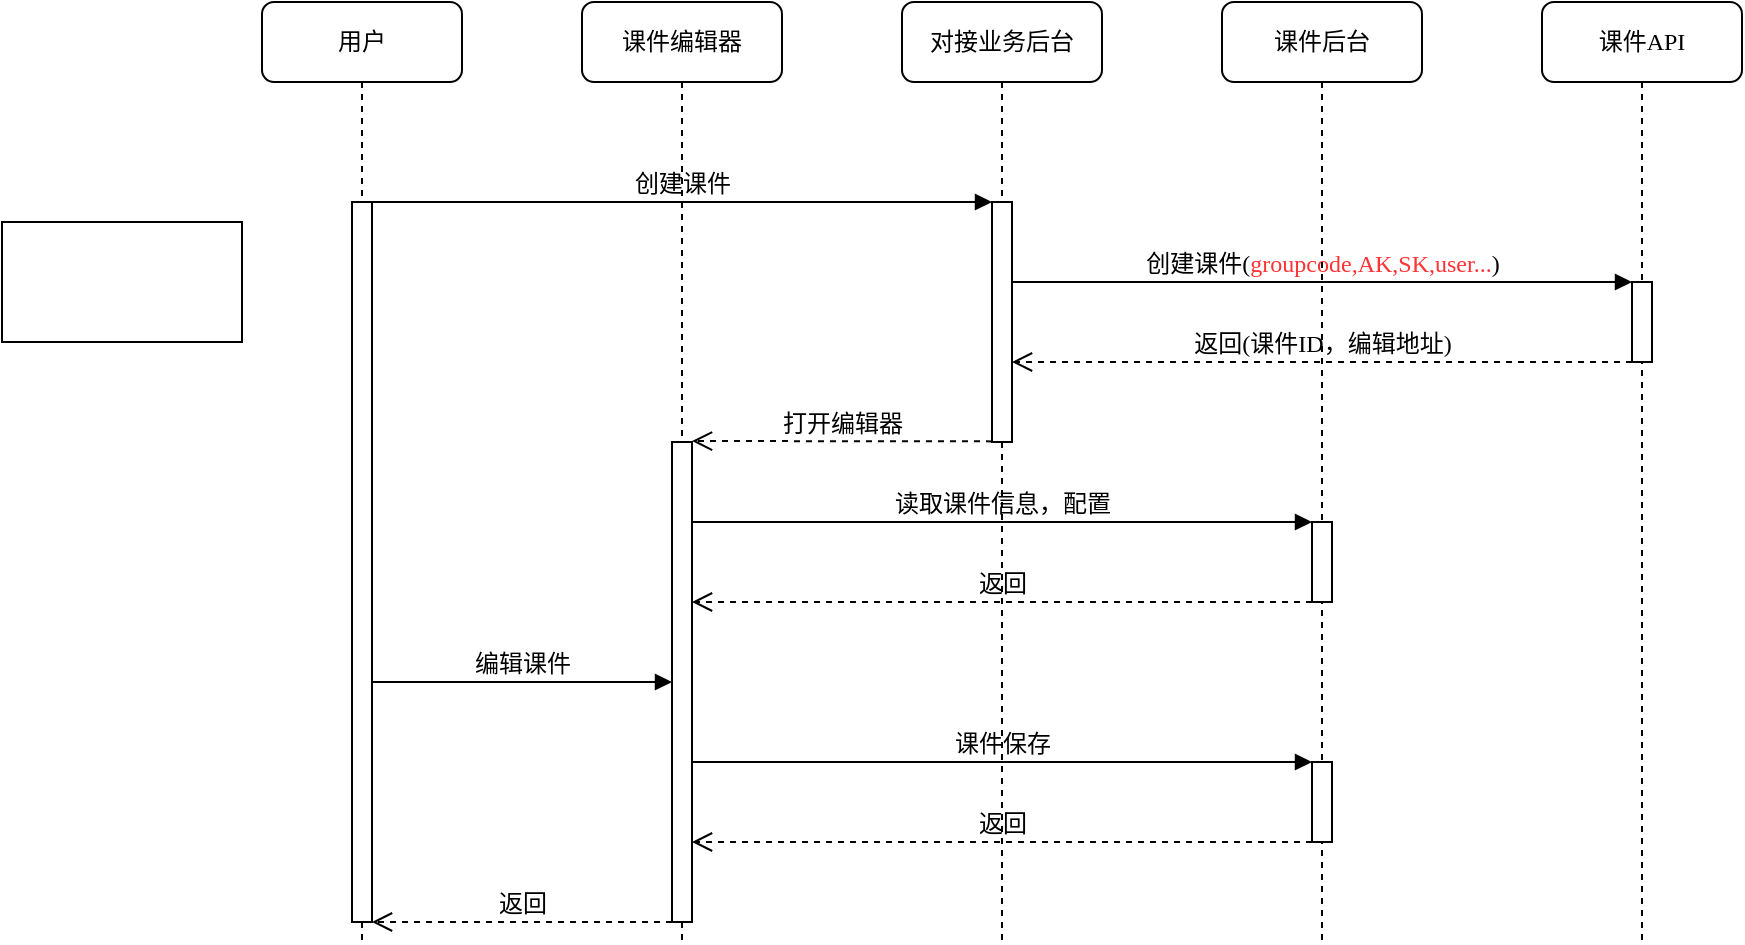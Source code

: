 <mxfile version="21.3.8" type="github">
  <diagram name="第 1 页" id="E05Ltvb_8k6aoxSRjsTi">
    <mxGraphModel dx="1930" dy="551" grid="1" gridSize="10" guides="1" tooltips="1" connect="1" arrows="1" fold="1" page="1" pageScale="1" pageWidth="827" pageHeight="1169" math="0" shadow="0">
      <root>
        <mxCell id="0" />
        <mxCell id="1" parent="0" />
        <mxCell id="wpOEHZqx33qmMmasa-VJ-4" value="课件后台" style="shape=umlLifeline;perimeter=lifelinePerimeter;whiteSpace=wrap;html=1;container=1;collapsible=0;recursiveResize=0;outlineConnect=0;rounded=1;shadow=0;comic=0;labelBackgroundColor=none;strokeWidth=1;fontFamily=Verdana;fontSize=12;align=center;" vertex="1" parent="1">
          <mxGeometry x="560" y="80" width="100" height="470" as="geometry" />
        </mxCell>
        <mxCell id="wpOEHZqx33qmMmasa-VJ-32" value="" style="html=1;points=[];perimeter=orthogonalPerimeter;rounded=0;shadow=0;comic=0;labelBackgroundColor=none;strokeWidth=1;fontFamily=Verdana;fontSize=12;align=center;" vertex="1" parent="wpOEHZqx33qmMmasa-VJ-4">
          <mxGeometry x="45" y="260" width="10" height="40" as="geometry" />
        </mxCell>
        <mxCell id="wpOEHZqx33qmMmasa-VJ-36" value="" style="html=1;points=[];perimeter=orthogonalPerimeter;rounded=0;shadow=0;comic=0;labelBackgroundColor=none;strokeWidth=1;fontFamily=Verdana;fontSize=12;align=center;" vertex="1" parent="wpOEHZqx33qmMmasa-VJ-4">
          <mxGeometry x="45" y="380" width="10" height="40" as="geometry" />
        </mxCell>
        <mxCell id="wpOEHZqx33qmMmasa-VJ-9" value="课件编辑器" style="shape=umlLifeline;perimeter=lifelinePerimeter;whiteSpace=wrap;html=1;container=1;collapsible=0;recursiveResize=0;outlineConnect=0;rounded=1;shadow=0;comic=0;labelBackgroundColor=none;strokeWidth=1;fontFamily=Verdana;fontSize=12;align=center;" vertex="1" parent="1">
          <mxGeometry x="240" y="80" width="100" height="470" as="geometry" />
        </mxCell>
        <mxCell id="wpOEHZqx33qmMmasa-VJ-5" value="" style="html=1;points=[];perimeter=orthogonalPerimeter;rounded=0;shadow=0;comic=0;labelBackgroundColor=none;strokeWidth=1;fontFamily=Verdana;fontSize=12;align=center;" vertex="1" parent="wpOEHZqx33qmMmasa-VJ-9">
          <mxGeometry x="45" y="220" width="10" height="240" as="geometry" />
        </mxCell>
        <mxCell id="wpOEHZqx33qmMmasa-VJ-34" value="编辑课件" style="html=1;verticalAlign=bottom;endArrow=block;labelBackgroundColor=none;fontFamily=Verdana;fontSize=12;edgeStyle=elbowEdgeStyle;elbow=vertical;entryX=-0.209;entryY=0;entryDx=0;entryDy=0;entryPerimeter=0;" edge="1" parent="wpOEHZqx33qmMmasa-VJ-9">
          <mxGeometry x="-0.002" relative="1" as="geometry">
            <mxPoint x="-105" y="340" as="sourcePoint" />
            <Array as="points">
              <mxPoint x="-48.41" y="340" />
              <mxPoint x="-38.41" y="400" />
              <mxPoint x="1.59" y="410" />
              <mxPoint x="-18.41" y="370" />
              <mxPoint x="-98.41" y="260" />
            </Array>
            <mxPoint x="45" y="340" as="targetPoint" />
            <mxPoint as="offset" />
          </mxGeometry>
        </mxCell>
        <mxCell id="wpOEHZqx33qmMmasa-VJ-13" value="对接业务后台" style="shape=umlLifeline;perimeter=lifelinePerimeter;whiteSpace=wrap;html=1;container=1;collapsible=0;recursiveResize=0;outlineConnect=0;rounded=1;shadow=0;comic=0;labelBackgroundColor=none;strokeWidth=1;fontFamily=Verdana;fontSize=12;align=center;" vertex="1" parent="1">
          <mxGeometry x="400" y="80" width="100" height="470" as="geometry" />
        </mxCell>
        <mxCell id="wpOEHZqx33qmMmasa-VJ-10" value="" style="html=1;points=[];perimeter=orthogonalPerimeter;rounded=0;shadow=0;comic=0;labelBackgroundColor=none;strokeWidth=1;fontFamily=Verdana;fontSize=12;align=center;" vertex="1" parent="wpOEHZqx33qmMmasa-VJ-13">
          <mxGeometry x="45" y="100" width="10" height="120" as="geometry" />
        </mxCell>
        <mxCell id="wpOEHZqx33qmMmasa-VJ-35" value="课件保存" style="html=1;verticalAlign=bottom;endArrow=block;labelBackgroundColor=none;fontFamily=Verdana;fontSize=12;edgeStyle=elbowEdgeStyle;elbow=vertical;" edge="1" parent="wpOEHZqx33qmMmasa-VJ-13">
          <mxGeometry x="-0.002" relative="1" as="geometry">
            <mxPoint x="-105" y="380" as="sourcePoint" />
            <Array as="points">
              <mxPoint x="-46.41" y="380" />
              <mxPoint x="-36.41" y="440" />
              <mxPoint x="3.59" y="450" />
              <mxPoint x="-16.41" y="410" />
              <mxPoint x="-96.41" y="300" />
            </Array>
            <mxPoint x="205" y="380" as="targetPoint" />
            <mxPoint as="offset" />
          </mxGeometry>
        </mxCell>
        <mxCell id="wpOEHZqx33qmMmasa-VJ-22" value="用户" style="shape=umlLifeline;perimeter=lifelinePerimeter;whiteSpace=wrap;html=1;container=1;collapsible=0;recursiveResize=0;outlineConnect=0;rounded=1;shadow=0;comic=0;labelBackgroundColor=none;strokeWidth=1;fontFamily=Verdana;fontSize=12;align=center;" vertex="1" parent="1">
          <mxGeometry x="80" y="80" width="100" height="470" as="geometry" />
        </mxCell>
        <mxCell id="wpOEHZqx33qmMmasa-VJ-23" value="" style="html=1;points=[];perimeter=orthogonalPerimeter;rounded=0;shadow=0;comic=0;labelBackgroundColor=none;strokeWidth=1;fontFamily=Verdana;fontSize=12;align=center;" vertex="1" parent="wpOEHZqx33qmMmasa-VJ-22">
          <mxGeometry x="45" y="100" width="10" height="360" as="geometry" />
        </mxCell>
        <mxCell id="wpOEHZqx33qmMmasa-VJ-24" value="课件API" style="shape=umlLifeline;perimeter=lifelinePerimeter;whiteSpace=wrap;html=1;container=1;collapsible=0;recursiveResize=0;outlineConnect=0;rounded=1;shadow=0;comic=0;labelBackgroundColor=none;strokeWidth=1;fontFamily=Verdana;fontSize=12;align=center;" vertex="1" parent="1">
          <mxGeometry x="720" y="80" width="100" height="470" as="geometry" />
        </mxCell>
        <mxCell id="wpOEHZqx33qmMmasa-VJ-25" value="" style="html=1;points=[];perimeter=orthogonalPerimeter;rounded=0;shadow=0;comic=0;labelBackgroundColor=none;strokeWidth=1;fontFamily=Verdana;fontSize=12;align=center;" vertex="1" parent="wpOEHZqx33qmMmasa-VJ-24">
          <mxGeometry x="45" y="140" width="10" height="40" as="geometry" />
        </mxCell>
        <mxCell id="wpOEHZqx33qmMmasa-VJ-26" value="创建课件" style="html=1;verticalAlign=bottom;endArrow=block;entryX=0;entryY=0;labelBackgroundColor=none;fontFamily=Verdana;fontSize=12;edgeStyle=elbowEdgeStyle;elbow=vertical;" edge="1" parent="1" source="wpOEHZqx33qmMmasa-VJ-23" target="wpOEHZqx33qmMmasa-VJ-10">
          <mxGeometry relative="1" as="geometry">
            <mxPoint x="220" y="190" as="sourcePoint" />
          </mxGeometry>
        </mxCell>
        <mxCell id="wpOEHZqx33qmMmasa-VJ-27" value="返回" style="html=1;verticalAlign=bottom;endArrow=open;dashed=1;endSize=8;labelBackgroundColor=none;fontFamily=Verdana;fontSize=12;edgeStyle=elbowEdgeStyle;elbow=vertical;" edge="1" parent="1">
          <mxGeometry relative="1" as="geometry">
            <mxPoint x="295" y="380" as="targetPoint" />
            <Array as="points" />
            <mxPoint x="605" y="380" as="sourcePoint" />
          </mxGeometry>
        </mxCell>
        <mxCell id="wpOEHZqx33qmMmasa-VJ-28" value="创建课件(&lt;font color=&quot;#ff3333&quot;&gt;groupcode,AK,SK,user...&lt;/font&gt;)" style="html=1;verticalAlign=bottom;endArrow=block;labelBackgroundColor=none;fontFamily=Verdana;fontSize=12;edgeStyle=elbowEdgeStyle;elbow=vertical;" edge="1" parent="1">
          <mxGeometry relative="1" as="geometry">
            <mxPoint x="455" y="220" as="sourcePoint" />
            <mxPoint x="765" y="220" as="targetPoint" />
          </mxGeometry>
        </mxCell>
        <mxCell id="wpOEHZqx33qmMmasa-VJ-29" value="返回(课件ID，编辑地址)" style="html=1;verticalAlign=bottom;endArrow=open;dashed=1;endSize=8;labelBackgroundColor=none;fontFamily=Verdana;fontSize=12;edgeStyle=elbowEdgeStyle;elbow=vertical;" edge="1" parent="1">
          <mxGeometry relative="1" as="geometry">
            <mxPoint x="455" y="260" as="targetPoint" />
            <Array as="points" />
            <mxPoint x="765" y="260" as="sourcePoint" />
            <mxPoint as="offset" />
          </mxGeometry>
        </mxCell>
        <mxCell id="wpOEHZqx33qmMmasa-VJ-11" value="打开编辑器" style="html=1;verticalAlign=bottom;endArrow=open;dashed=1;endSize=8;labelBackgroundColor=none;fontFamily=Verdana;fontSize=12;edgeStyle=elbowEdgeStyle;elbow=vertical;" edge="1" parent="1">
          <mxGeometry relative="1" as="geometry">
            <mxPoint x="295" y="299.69" as="targetPoint" />
            <Array as="points" />
            <mxPoint x="445" y="299.69" as="sourcePoint" />
            <mxPoint as="offset" />
          </mxGeometry>
        </mxCell>
        <mxCell id="wpOEHZqx33qmMmasa-VJ-12" value="读取课件信息，配置" style="html=1;verticalAlign=bottom;endArrow=block;labelBackgroundColor=none;fontFamily=Verdana;fontSize=12;edgeStyle=elbowEdgeStyle;elbow=vertical;" edge="1" parent="1">
          <mxGeometry x="-0.001" relative="1" as="geometry">
            <mxPoint x="295" y="340" as="sourcePoint" />
            <mxPoint x="605" y="340" as="targetPoint" />
            <mxPoint as="offset" />
          </mxGeometry>
        </mxCell>
        <mxCell id="wpOEHZqx33qmMmasa-VJ-37" value="返回" style="html=1;verticalAlign=bottom;endArrow=open;dashed=1;endSize=8;labelBackgroundColor=none;fontFamily=Verdana;fontSize=12;edgeStyle=elbowEdgeStyle;elbow=vertical;exitX=-0.17;exitY=1.002;exitDx=0;exitDy=0;exitPerimeter=0;" edge="1" parent="1">
          <mxGeometry x="0.003" relative="1" as="geometry">
            <mxPoint x="295" y="500" as="targetPoint" />
            <Array as="points">
              <mxPoint x="571.54" y="500.0" />
              <mxPoint x="541.54" y="500.0" />
            </Array>
            <mxPoint x="605" y="500" as="sourcePoint" />
            <mxPoint as="offset" />
          </mxGeometry>
        </mxCell>
        <mxCell id="wpOEHZqx33qmMmasa-VJ-38" value="返回" style="html=1;verticalAlign=bottom;endArrow=open;dashed=1;endSize=8;labelBackgroundColor=none;fontFamily=Verdana;fontSize=12;edgeStyle=elbowEdgeStyle;elbow=vertical;" edge="1" parent="1">
          <mxGeometry x="0.003" relative="1" as="geometry">
            <mxPoint x="135" y="540" as="targetPoint" />
            <Array as="points">
              <mxPoint x="180" y="540" />
              <mxPoint x="325.54" y="540.0" />
            </Array>
            <mxPoint x="285" y="540" as="sourcePoint" />
            <mxPoint as="offset" />
          </mxGeometry>
        </mxCell>
        <mxCell id="wpOEHZqx33qmMmasa-VJ-39" value="" style="rounded=0;whiteSpace=wrap;html=1;" vertex="1" parent="1">
          <mxGeometry x="-50" y="190" width="120" height="60" as="geometry" />
        </mxCell>
      </root>
    </mxGraphModel>
  </diagram>
</mxfile>
